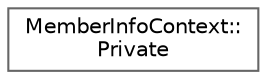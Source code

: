 digraph "Graphical Class Hierarchy"
{
 // INTERACTIVE_SVG=YES
 // LATEX_PDF_SIZE
  bgcolor="transparent";
  edge [fontname=Helvetica,fontsize=10,labelfontname=Helvetica,labelfontsize=10];
  node [fontname=Helvetica,fontsize=10,shape=box,height=0.2,width=0.4];
  rankdir="LR";
  Node0 [id="Node000000",label="MemberInfoContext::\lPrivate",height=0.2,width=0.4,color="grey40", fillcolor="white", style="filled",URL="$d3/db1/class_member_info_context_1_1_private.html",tooltip=" "];
}
